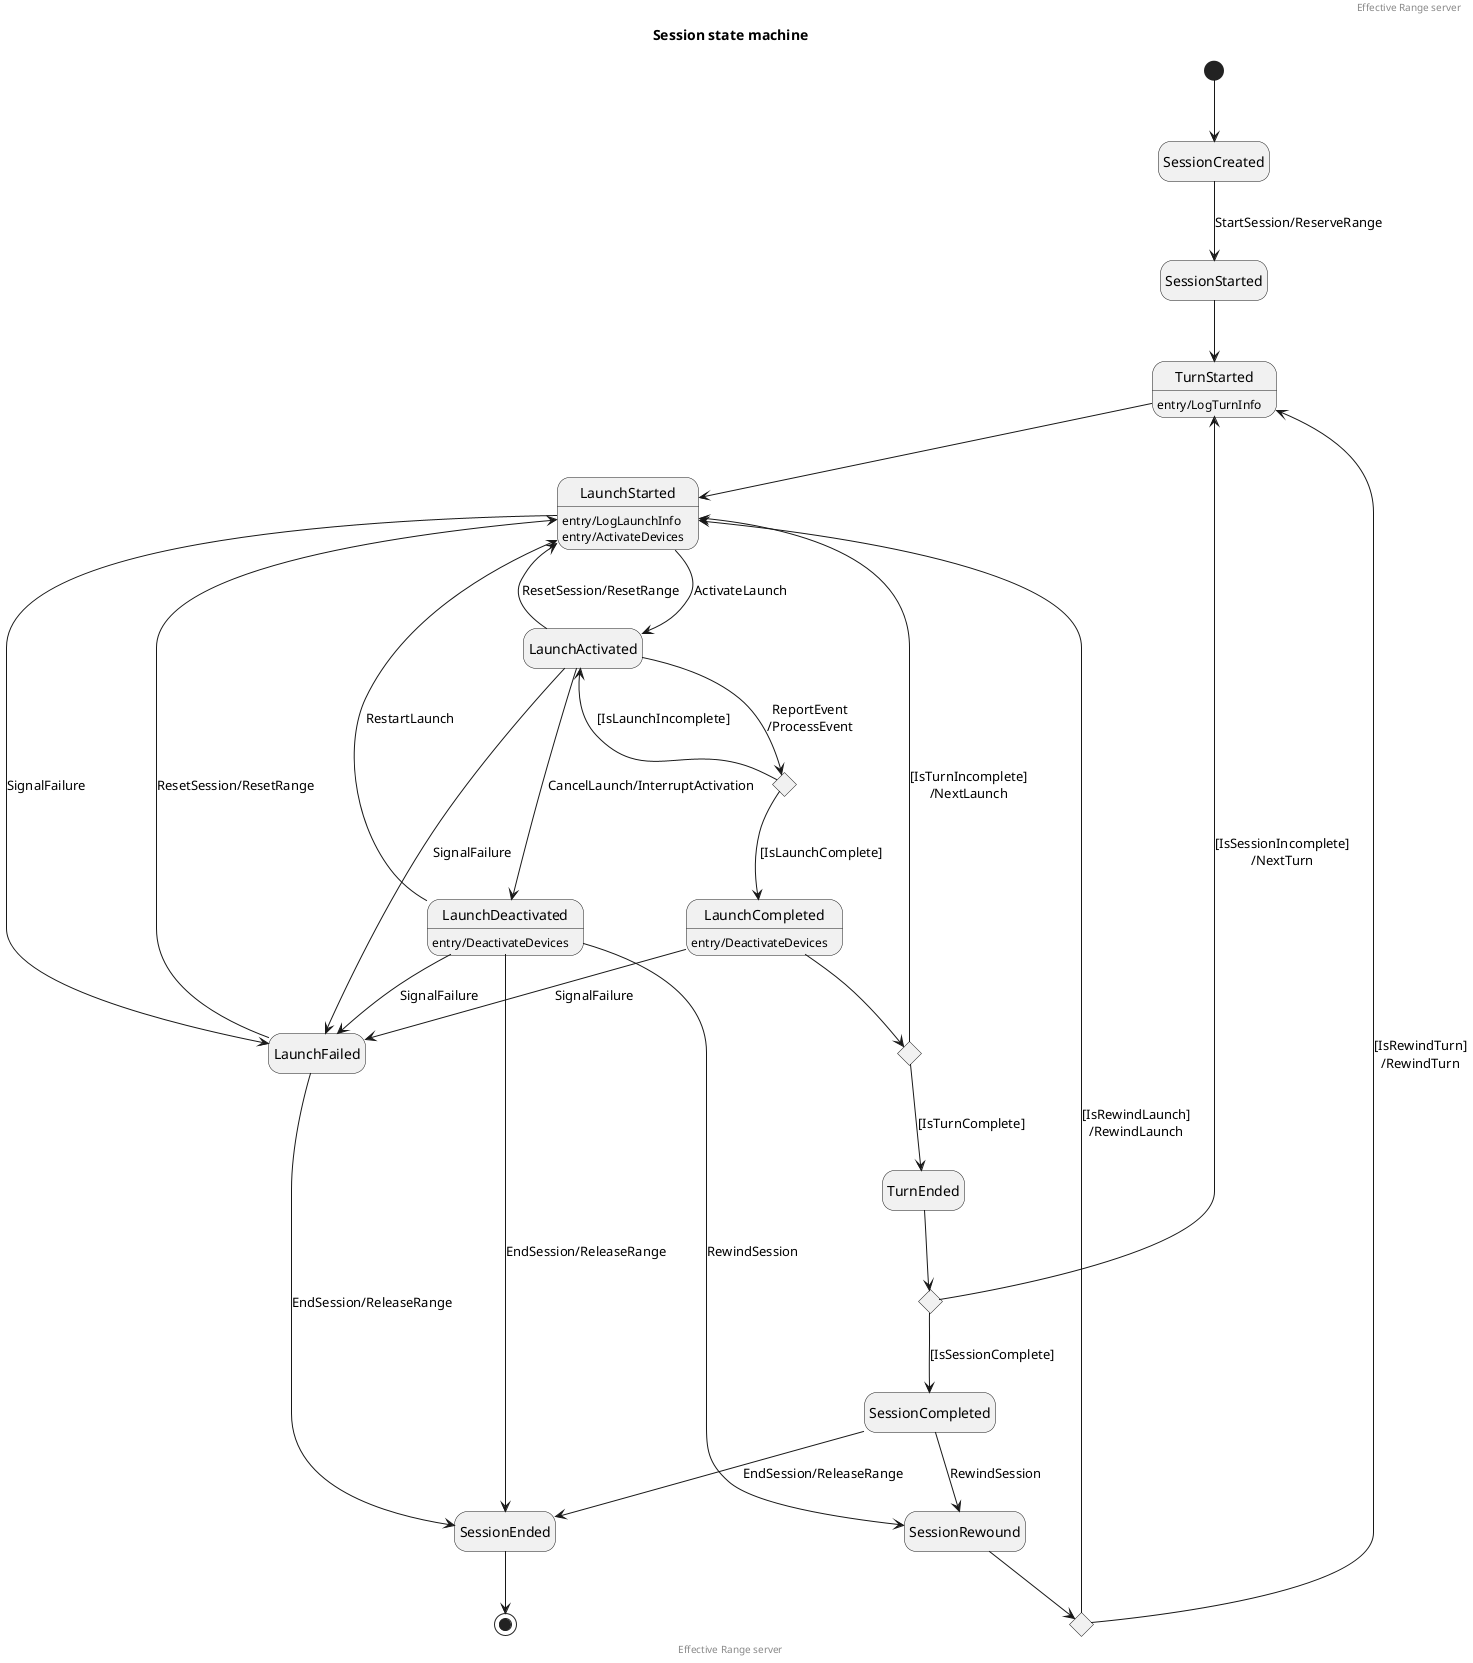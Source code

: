 @startuml
hide empty description

header Effective Range server
title Session state machine

[*] --> SessionCreated
SessionCreated --> SessionStarted : StartSession/ReserveRange
SessionStarted --> TurnStarted
TurnStarted : entry/LogTurnInfo
TurnStarted --> LaunchStarted

LaunchStarted : entry/LogLaunchInfo
LaunchStarted : entry/ActivateDevices
LaunchStarted --> LaunchActivated : ActivateLaunch

state LaunchActivatedChoice <<choice>>

' Successful launch
LaunchActivated --> LaunchActivatedChoice : ReportEvent\n/ProcessEvent
LaunchActivatedChoice --> LaunchActivated : [IsLaunchIncomplete]
LaunchActivatedChoice --> LaunchCompleted : [IsLaunchComplete]
LaunchCompleted : entry/DeactivateDevices

state LaunchCompleteChoice <<choice>>

LaunchCompleted --> LaunchCompleteChoice
LaunchCompleteChoice --> LaunchStarted : [IsTurnIncomplete]\n/NextLaunch
LaunchCompleteChoice --> TurnEnded : [IsTurnComplete]

LaunchActivated --> LaunchDeactivated : CancelLaunch/InterruptActivation
LaunchDeactivated : entry/DeactivateDevices
LaunchDeactivated --> SessionEnded : EndSession/ReleaseRange

' Restart launch
LaunchDeactivated --> LaunchStarted : RestartLaunch

' Failed launch
LaunchStarted --> LaunchFailed : SignalFailure
LaunchActivated --> LaunchFailed : SignalFailure
LaunchCompleted --> LaunchFailed : SignalFailure
LaunchDeactivated --> LaunchFailed : SignalFailure
LaunchFailed --> LaunchStarted : ResetSession/ResetRange
LaunchFailed --> SessionEnded : EndSession/ReleaseRange

' Continue session after server restart
LaunchActivated --> LaunchStarted : ResetSession/ResetRange

' Rewound session
state SessionRewoundChoice <<choice>>

LaunchDeactivated --> SessionRewound : RewindSession
SessionRewound --> SessionRewoundChoice
SessionRewoundChoice --> LaunchStarted : [IsRewindLaunch]\n/RewindLaunch
SessionRewoundChoice --> TurnStarted : [IsRewindTurn]\n/RewindTurn

state TurnEndedChoice <<choice>>

TurnEnded --> TurnEndedChoice
TurnEndedChoice --> TurnStarted : [IsSessionIncomplete]\n/NextTurn
TurnEndedChoice --> SessionCompleted : [IsSessionComplete]
SessionCompleted --> SessionRewound : RewindSession
SessionCompleted --> SessionEnded : EndSession/ReleaseRange
SessionEnded --> [*]

footer Effective Range server

@enduml

